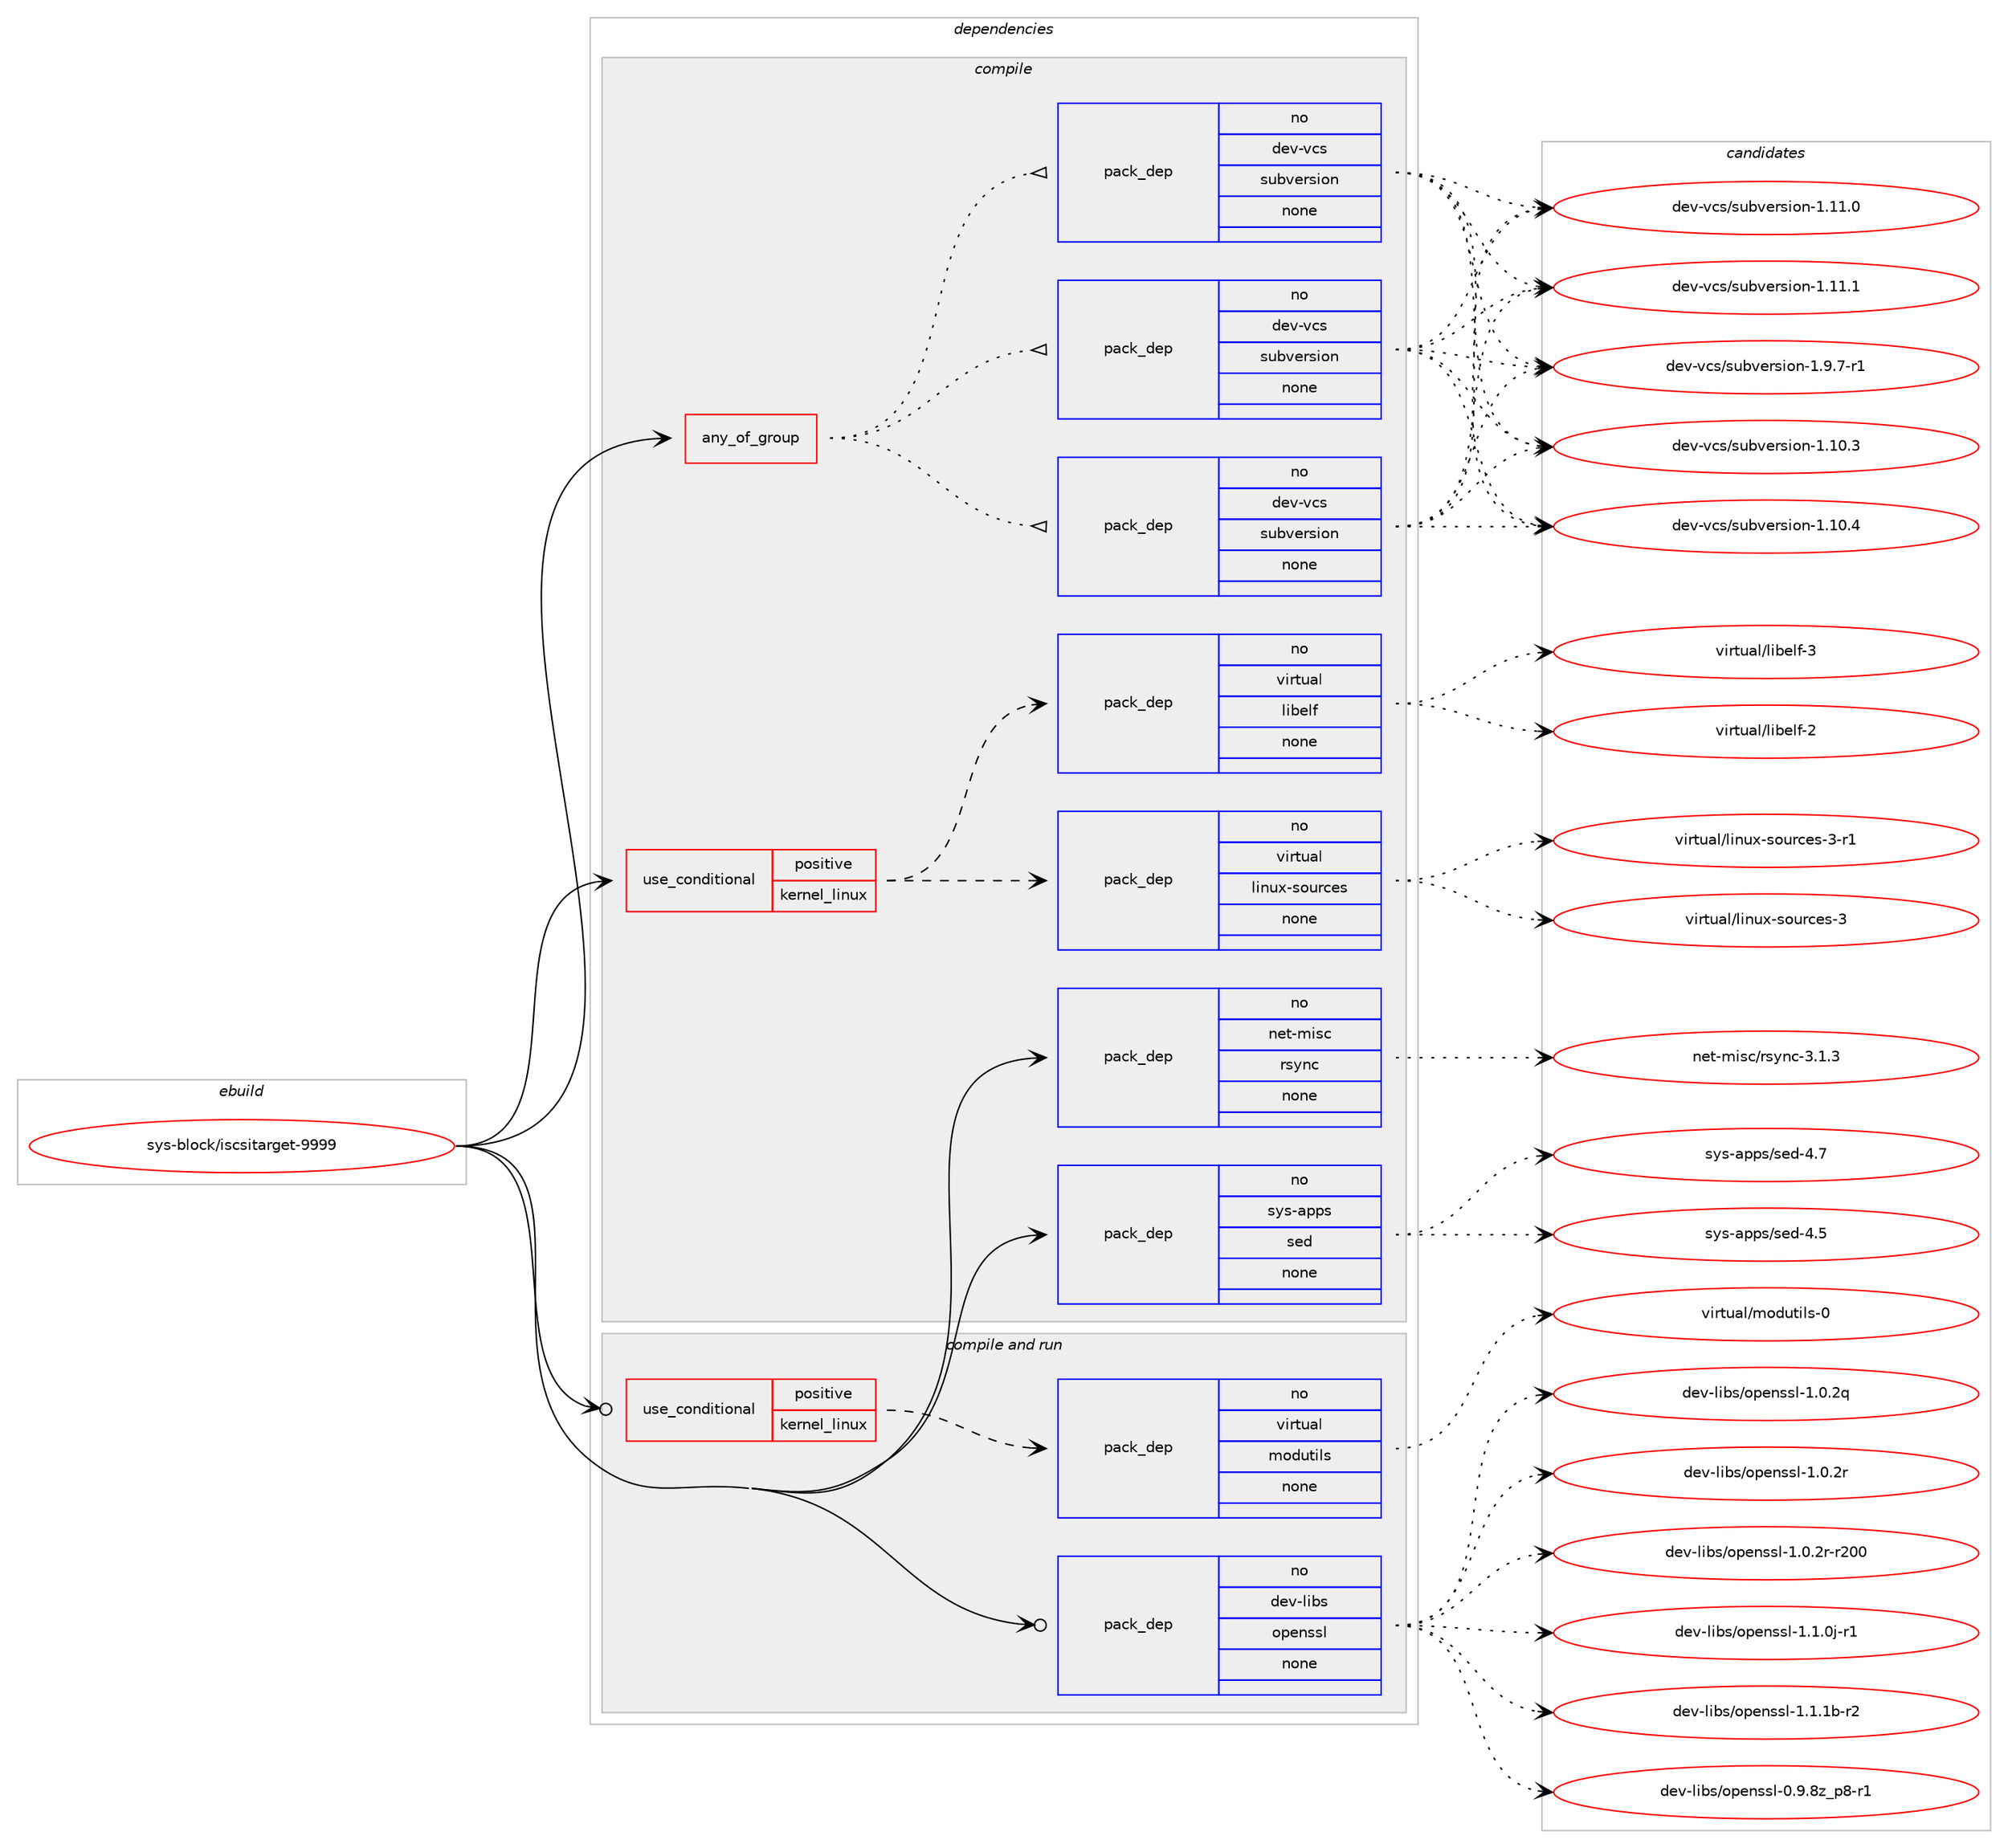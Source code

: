 digraph prolog {

# *************
# Graph options
# *************

newrank=true;
concentrate=true;
compound=true;
graph [rankdir=LR,fontname=Helvetica,fontsize=10,ranksep=1.5];#, ranksep=2.5, nodesep=0.2];
edge  [arrowhead=vee];
node  [fontname=Helvetica,fontsize=10];

# **********
# The ebuild
# **********

subgraph cluster_leftcol {
color=gray;
rank=same;
label=<<i>ebuild</i>>;
id [label="sys-block/iscsitarget-9999", color=red, width=4, href="../sys-block/iscsitarget-9999.svg"];
}

# ****************
# The dependencies
# ****************

subgraph cluster_midcol {
color=gray;
label=<<i>dependencies</i>>;
subgraph cluster_compile {
fillcolor="#eeeeee";
style=filled;
label=<<i>compile</i>>;
subgraph any27261 {
dependency1718493 [label=<<TABLE BORDER="0" CELLBORDER="1" CELLSPACING="0" CELLPADDING="4"><TR><TD CELLPADDING="10">any_of_group</TD></TR></TABLE>>, shape=none, color=red];subgraph pack1232332 {
dependency1718494 [label=<<TABLE BORDER="0" CELLBORDER="1" CELLSPACING="0" CELLPADDING="4" WIDTH="220"><TR><TD ROWSPAN="6" CELLPADDING="30">pack_dep</TD></TR><TR><TD WIDTH="110">no</TD></TR><TR><TD>dev-vcs</TD></TR><TR><TD>subversion</TD></TR><TR><TD>none</TD></TR><TR><TD></TD></TR></TABLE>>, shape=none, color=blue];
}
dependency1718493:e -> dependency1718494:w [weight=20,style="dotted",arrowhead="oinv"];
subgraph pack1232333 {
dependency1718495 [label=<<TABLE BORDER="0" CELLBORDER="1" CELLSPACING="0" CELLPADDING="4" WIDTH="220"><TR><TD ROWSPAN="6" CELLPADDING="30">pack_dep</TD></TR><TR><TD WIDTH="110">no</TD></TR><TR><TD>dev-vcs</TD></TR><TR><TD>subversion</TD></TR><TR><TD>none</TD></TR><TR><TD></TD></TR></TABLE>>, shape=none, color=blue];
}
dependency1718493:e -> dependency1718495:w [weight=20,style="dotted",arrowhead="oinv"];
subgraph pack1232334 {
dependency1718496 [label=<<TABLE BORDER="0" CELLBORDER="1" CELLSPACING="0" CELLPADDING="4" WIDTH="220"><TR><TD ROWSPAN="6" CELLPADDING="30">pack_dep</TD></TR><TR><TD WIDTH="110">no</TD></TR><TR><TD>dev-vcs</TD></TR><TR><TD>subversion</TD></TR><TR><TD>none</TD></TR><TR><TD></TD></TR></TABLE>>, shape=none, color=blue];
}
dependency1718493:e -> dependency1718496:w [weight=20,style="dotted",arrowhead="oinv"];
}
id:e -> dependency1718493:w [weight=20,style="solid",arrowhead="vee"];
subgraph cond458020 {
dependency1718497 [label=<<TABLE BORDER="0" CELLBORDER="1" CELLSPACING="0" CELLPADDING="4"><TR><TD ROWSPAN="3" CELLPADDING="10">use_conditional</TD></TR><TR><TD>positive</TD></TR><TR><TD>kernel_linux</TD></TR></TABLE>>, shape=none, color=red];
subgraph pack1232335 {
dependency1718498 [label=<<TABLE BORDER="0" CELLBORDER="1" CELLSPACING="0" CELLPADDING="4" WIDTH="220"><TR><TD ROWSPAN="6" CELLPADDING="30">pack_dep</TD></TR><TR><TD WIDTH="110">no</TD></TR><TR><TD>virtual</TD></TR><TR><TD>linux-sources</TD></TR><TR><TD>none</TD></TR><TR><TD></TD></TR></TABLE>>, shape=none, color=blue];
}
dependency1718497:e -> dependency1718498:w [weight=20,style="dashed",arrowhead="vee"];
subgraph pack1232336 {
dependency1718499 [label=<<TABLE BORDER="0" CELLBORDER="1" CELLSPACING="0" CELLPADDING="4" WIDTH="220"><TR><TD ROWSPAN="6" CELLPADDING="30">pack_dep</TD></TR><TR><TD WIDTH="110">no</TD></TR><TR><TD>virtual</TD></TR><TR><TD>libelf</TD></TR><TR><TD>none</TD></TR><TR><TD></TD></TR></TABLE>>, shape=none, color=blue];
}
dependency1718497:e -> dependency1718499:w [weight=20,style="dashed",arrowhead="vee"];
}
id:e -> dependency1718497:w [weight=20,style="solid",arrowhead="vee"];
subgraph pack1232337 {
dependency1718500 [label=<<TABLE BORDER="0" CELLBORDER="1" CELLSPACING="0" CELLPADDING="4" WIDTH="220"><TR><TD ROWSPAN="6" CELLPADDING="30">pack_dep</TD></TR><TR><TD WIDTH="110">no</TD></TR><TR><TD>net-misc</TD></TR><TR><TD>rsync</TD></TR><TR><TD>none</TD></TR><TR><TD></TD></TR></TABLE>>, shape=none, color=blue];
}
id:e -> dependency1718500:w [weight=20,style="solid",arrowhead="vee"];
subgraph pack1232338 {
dependency1718501 [label=<<TABLE BORDER="0" CELLBORDER="1" CELLSPACING="0" CELLPADDING="4" WIDTH="220"><TR><TD ROWSPAN="6" CELLPADDING="30">pack_dep</TD></TR><TR><TD WIDTH="110">no</TD></TR><TR><TD>sys-apps</TD></TR><TR><TD>sed</TD></TR><TR><TD>none</TD></TR><TR><TD></TD></TR></TABLE>>, shape=none, color=blue];
}
id:e -> dependency1718501:w [weight=20,style="solid",arrowhead="vee"];
}
subgraph cluster_compileandrun {
fillcolor="#eeeeee";
style=filled;
label=<<i>compile and run</i>>;
subgraph cond458021 {
dependency1718502 [label=<<TABLE BORDER="0" CELLBORDER="1" CELLSPACING="0" CELLPADDING="4"><TR><TD ROWSPAN="3" CELLPADDING="10">use_conditional</TD></TR><TR><TD>positive</TD></TR><TR><TD>kernel_linux</TD></TR></TABLE>>, shape=none, color=red];
subgraph pack1232339 {
dependency1718503 [label=<<TABLE BORDER="0" CELLBORDER="1" CELLSPACING="0" CELLPADDING="4" WIDTH="220"><TR><TD ROWSPAN="6" CELLPADDING="30">pack_dep</TD></TR><TR><TD WIDTH="110">no</TD></TR><TR><TD>virtual</TD></TR><TR><TD>modutils</TD></TR><TR><TD>none</TD></TR><TR><TD></TD></TR></TABLE>>, shape=none, color=blue];
}
dependency1718502:e -> dependency1718503:w [weight=20,style="dashed",arrowhead="vee"];
}
id:e -> dependency1718502:w [weight=20,style="solid",arrowhead="odotvee"];
subgraph pack1232340 {
dependency1718504 [label=<<TABLE BORDER="0" CELLBORDER="1" CELLSPACING="0" CELLPADDING="4" WIDTH="220"><TR><TD ROWSPAN="6" CELLPADDING="30">pack_dep</TD></TR><TR><TD WIDTH="110">no</TD></TR><TR><TD>dev-libs</TD></TR><TR><TD>openssl</TD></TR><TR><TD>none</TD></TR><TR><TD></TD></TR></TABLE>>, shape=none, color=blue];
}
id:e -> dependency1718504:w [weight=20,style="solid",arrowhead="odotvee"];
}
subgraph cluster_run {
fillcolor="#eeeeee";
style=filled;
label=<<i>run</i>>;
}
}

# **************
# The candidates
# **************

subgraph cluster_choices {
rank=same;
color=gray;
label=<<i>candidates</i>>;

subgraph choice1232332 {
color=black;
nodesep=1;
choice1001011184511899115471151179811810111411510511111045494649484651 [label="dev-vcs/subversion-1.10.3", color=red, width=4,href="../dev-vcs/subversion-1.10.3.svg"];
choice1001011184511899115471151179811810111411510511111045494649484652 [label="dev-vcs/subversion-1.10.4", color=red, width=4,href="../dev-vcs/subversion-1.10.4.svg"];
choice1001011184511899115471151179811810111411510511111045494649494648 [label="dev-vcs/subversion-1.11.0", color=red, width=4,href="../dev-vcs/subversion-1.11.0.svg"];
choice1001011184511899115471151179811810111411510511111045494649494649 [label="dev-vcs/subversion-1.11.1", color=red, width=4,href="../dev-vcs/subversion-1.11.1.svg"];
choice100101118451189911547115117981181011141151051111104549465746554511449 [label="dev-vcs/subversion-1.9.7-r1", color=red, width=4,href="../dev-vcs/subversion-1.9.7-r1.svg"];
dependency1718494:e -> choice1001011184511899115471151179811810111411510511111045494649484651:w [style=dotted,weight="100"];
dependency1718494:e -> choice1001011184511899115471151179811810111411510511111045494649484652:w [style=dotted,weight="100"];
dependency1718494:e -> choice1001011184511899115471151179811810111411510511111045494649494648:w [style=dotted,weight="100"];
dependency1718494:e -> choice1001011184511899115471151179811810111411510511111045494649494649:w [style=dotted,weight="100"];
dependency1718494:e -> choice100101118451189911547115117981181011141151051111104549465746554511449:w [style=dotted,weight="100"];
}
subgraph choice1232333 {
color=black;
nodesep=1;
choice1001011184511899115471151179811810111411510511111045494649484651 [label="dev-vcs/subversion-1.10.3", color=red, width=4,href="../dev-vcs/subversion-1.10.3.svg"];
choice1001011184511899115471151179811810111411510511111045494649484652 [label="dev-vcs/subversion-1.10.4", color=red, width=4,href="../dev-vcs/subversion-1.10.4.svg"];
choice1001011184511899115471151179811810111411510511111045494649494648 [label="dev-vcs/subversion-1.11.0", color=red, width=4,href="../dev-vcs/subversion-1.11.0.svg"];
choice1001011184511899115471151179811810111411510511111045494649494649 [label="dev-vcs/subversion-1.11.1", color=red, width=4,href="../dev-vcs/subversion-1.11.1.svg"];
choice100101118451189911547115117981181011141151051111104549465746554511449 [label="dev-vcs/subversion-1.9.7-r1", color=red, width=4,href="../dev-vcs/subversion-1.9.7-r1.svg"];
dependency1718495:e -> choice1001011184511899115471151179811810111411510511111045494649484651:w [style=dotted,weight="100"];
dependency1718495:e -> choice1001011184511899115471151179811810111411510511111045494649484652:w [style=dotted,weight="100"];
dependency1718495:e -> choice1001011184511899115471151179811810111411510511111045494649494648:w [style=dotted,weight="100"];
dependency1718495:e -> choice1001011184511899115471151179811810111411510511111045494649494649:w [style=dotted,weight="100"];
dependency1718495:e -> choice100101118451189911547115117981181011141151051111104549465746554511449:w [style=dotted,weight="100"];
}
subgraph choice1232334 {
color=black;
nodesep=1;
choice1001011184511899115471151179811810111411510511111045494649484651 [label="dev-vcs/subversion-1.10.3", color=red, width=4,href="../dev-vcs/subversion-1.10.3.svg"];
choice1001011184511899115471151179811810111411510511111045494649484652 [label="dev-vcs/subversion-1.10.4", color=red, width=4,href="../dev-vcs/subversion-1.10.4.svg"];
choice1001011184511899115471151179811810111411510511111045494649494648 [label="dev-vcs/subversion-1.11.0", color=red, width=4,href="../dev-vcs/subversion-1.11.0.svg"];
choice1001011184511899115471151179811810111411510511111045494649494649 [label="dev-vcs/subversion-1.11.1", color=red, width=4,href="../dev-vcs/subversion-1.11.1.svg"];
choice100101118451189911547115117981181011141151051111104549465746554511449 [label="dev-vcs/subversion-1.9.7-r1", color=red, width=4,href="../dev-vcs/subversion-1.9.7-r1.svg"];
dependency1718496:e -> choice1001011184511899115471151179811810111411510511111045494649484651:w [style=dotted,weight="100"];
dependency1718496:e -> choice1001011184511899115471151179811810111411510511111045494649484652:w [style=dotted,weight="100"];
dependency1718496:e -> choice1001011184511899115471151179811810111411510511111045494649494648:w [style=dotted,weight="100"];
dependency1718496:e -> choice1001011184511899115471151179811810111411510511111045494649494649:w [style=dotted,weight="100"];
dependency1718496:e -> choice100101118451189911547115117981181011141151051111104549465746554511449:w [style=dotted,weight="100"];
}
subgraph choice1232335 {
color=black;
nodesep=1;
choice118105114116117971084710810511011712045115111117114991011154551 [label="virtual/linux-sources-3", color=red, width=4,href="../virtual/linux-sources-3.svg"];
choice1181051141161179710847108105110117120451151111171149910111545514511449 [label="virtual/linux-sources-3-r1", color=red, width=4,href="../virtual/linux-sources-3-r1.svg"];
dependency1718498:e -> choice118105114116117971084710810511011712045115111117114991011154551:w [style=dotted,weight="100"];
dependency1718498:e -> choice1181051141161179710847108105110117120451151111171149910111545514511449:w [style=dotted,weight="100"];
}
subgraph choice1232336 {
color=black;
nodesep=1;
choice1181051141161179710847108105981011081024550 [label="virtual/libelf-2", color=red, width=4,href="../virtual/libelf-2.svg"];
choice1181051141161179710847108105981011081024551 [label="virtual/libelf-3", color=red, width=4,href="../virtual/libelf-3.svg"];
dependency1718499:e -> choice1181051141161179710847108105981011081024550:w [style=dotted,weight="100"];
dependency1718499:e -> choice1181051141161179710847108105981011081024551:w [style=dotted,weight="100"];
}
subgraph choice1232337 {
color=black;
nodesep=1;
choice11010111645109105115994711411512111099455146494651 [label="net-misc/rsync-3.1.3", color=red, width=4,href="../net-misc/rsync-3.1.3.svg"];
dependency1718500:e -> choice11010111645109105115994711411512111099455146494651:w [style=dotted,weight="100"];
}
subgraph choice1232338 {
color=black;
nodesep=1;
choice11512111545971121121154711510110045524653 [label="sys-apps/sed-4.5", color=red, width=4,href="../sys-apps/sed-4.5.svg"];
choice11512111545971121121154711510110045524655 [label="sys-apps/sed-4.7", color=red, width=4,href="../sys-apps/sed-4.7.svg"];
dependency1718501:e -> choice11512111545971121121154711510110045524653:w [style=dotted,weight="100"];
dependency1718501:e -> choice11512111545971121121154711510110045524655:w [style=dotted,weight="100"];
}
subgraph choice1232339 {
color=black;
nodesep=1;
choice11810511411611797108471091111001171161051081154548 [label="virtual/modutils-0", color=red, width=4,href="../virtual/modutils-0.svg"];
dependency1718503:e -> choice11810511411611797108471091111001171161051081154548:w [style=dotted,weight="100"];
}
subgraph choice1232340 {
color=black;
nodesep=1;
choice10010111845108105981154711111210111011511510845484657465612295112564511449 [label="dev-libs/openssl-0.9.8z_p8-r1", color=red, width=4,href="../dev-libs/openssl-0.9.8z_p8-r1.svg"];
choice100101118451081059811547111112101110115115108454946484650113 [label="dev-libs/openssl-1.0.2q", color=red, width=4,href="../dev-libs/openssl-1.0.2q.svg"];
choice100101118451081059811547111112101110115115108454946484650114 [label="dev-libs/openssl-1.0.2r", color=red, width=4,href="../dev-libs/openssl-1.0.2r.svg"];
choice10010111845108105981154711111210111011511510845494648465011445114504848 [label="dev-libs/openssl-1.0.2r-r200", color=red, width=4,href="../dev-libs/openssl-1.0.2r-r200.svg"];
choice1001011184510810598115471111121011101151151084549464946481064511449 [label="dev-libs/openssl-1.1.0j-r1", color=red, width=4,href="../dev-libs/openssl-1.1.0j-r1.svg"];
choice100101118451081059811547111112101110115115108454946494649984511450 [label="dev-libs/openssl-1.1.1b-r2", color=red, width=4,href="../dev-libs/openssl-1.1.1b-r2.svg"];
dependency1718504:e -> choice10010111845108105981154711111210111011511510845484657465612295112564511449:w [style=dotted,weight="100"];
dependency1718504:e -> choice100101118451081059811547111112101110115115108454946484650113:w [style=dotted,weight="100"];
dependency1718504:e -> choice100101118451081059811547111112101110115115108454946484650114:w [style=dotted,weight="100"];
dependency1718504:e -> choice10010111845108105981154711111210111011511510845494648465011445114504848:w [style=dotted,weight="100"];
dependency1718504:e -> choice1001011184510810598115471111121011101151151084549464946481064511449:w [style=dotted,weight="100"];
dependency1718504:e -> choice100101118451081059811547111112101110115115108454946494649984511450:w [style=dotted,weight="100"];
}
}

}
